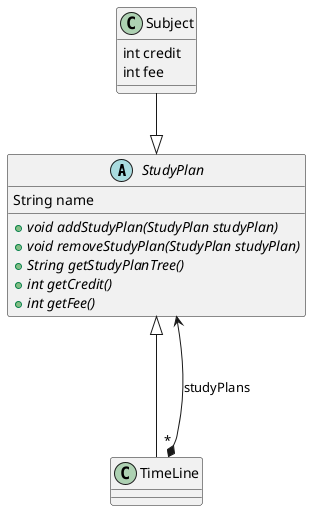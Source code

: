 @startuml
'https://plantuml.com/sequence-diagram

abstract class StudyPlan {
    String name

    + {abstract} void addStudyPlan(StudyPlan studyPlan)
    + {abstract} void removeStudyPlan(StudyPlan studyPlan)
    + {abstract} String getStudyPlanTree()
    + {abstract} int getCredit()
    + {abstract} int getFee()
}

class TimeLine

class Subject {
    int credit
    int fee
}

Subject --|> StudyPlan
StudyPlan <|-- TimeLine

StudyPlan <---* "*" TimeLine : "studyPlans"

@enduml